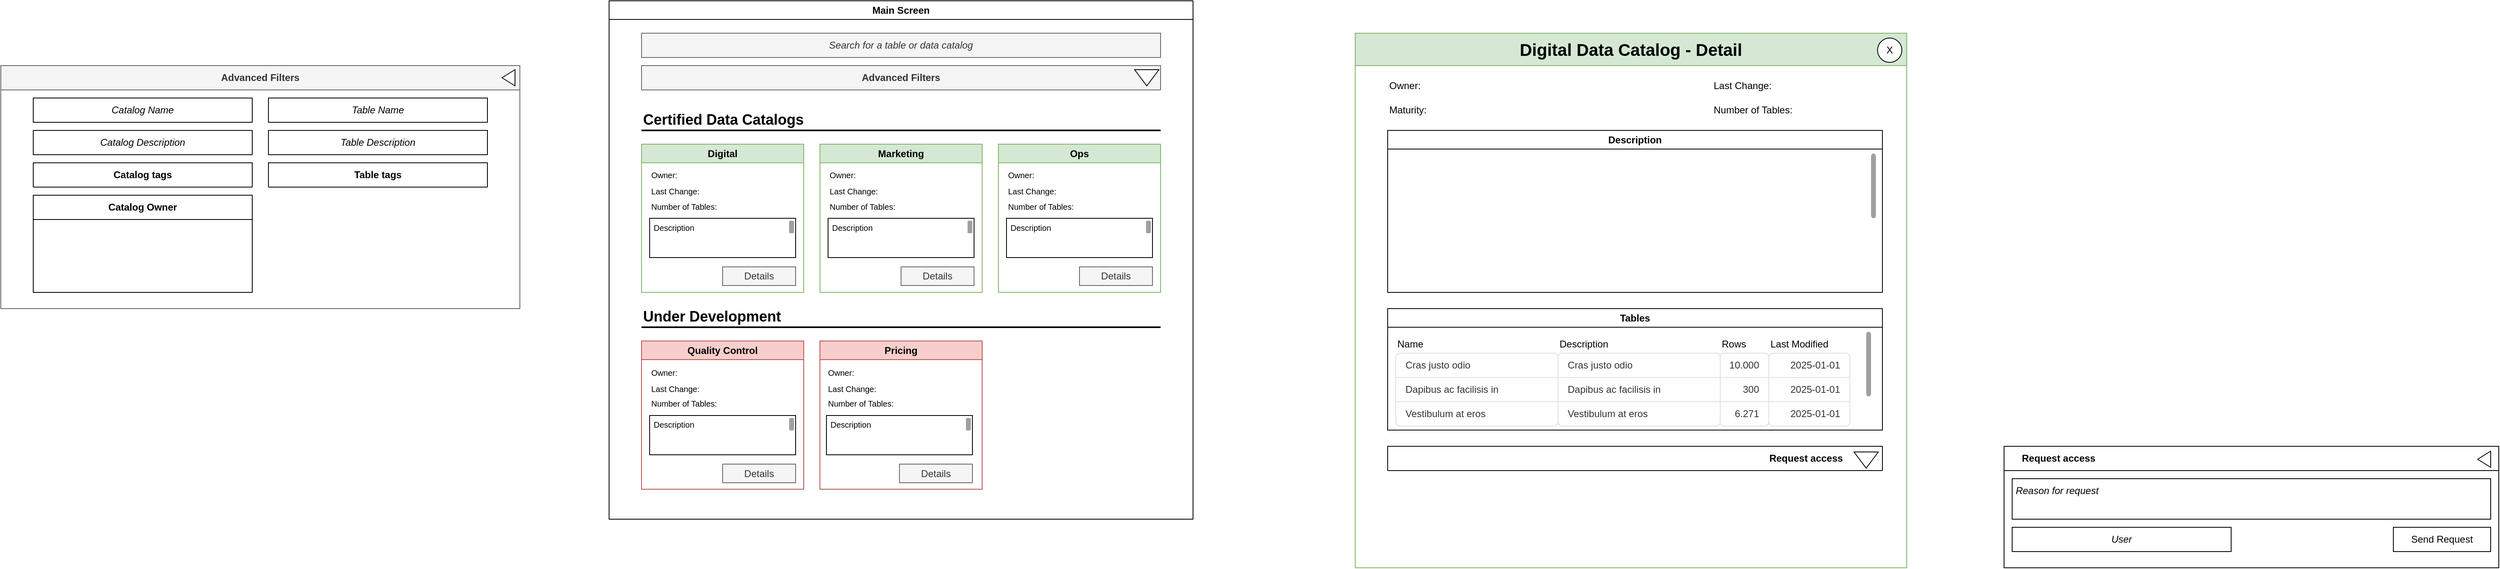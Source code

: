 <mxfile version="27.2.0">
  <diagram name="Page-1" id="v9B5prFpcnAmfBxIz_qa">
    <mxGraphModel grid="1" page="1" gridSize="10" guides="1" tooltips="1" connect="1" arrows="1" fold="1" pageScale="1" pageWidth="850" pageHeight="1100" math="0" shadow="0">
      <root>
        <mxCell id="0" />
        <mxCell id="1" parent="0" />
        <mxCell id="PXGm19Z-OeBb5GkZ7l5b-1" value="Main Screen" style="swimlane;whiteSpace=wrap;html=1;" vertex="1" parent="1">
          <mxGeometry x="80" y="120" width="720" height="640" as="geometry" />
        </mxCell>
        <mxCell id="PXGm19Z-OeBb5GkZ7l5b-2" value="&lt;i&gt;Search for a table or data catalog&lt;/i&gt;" style="rounded=0;whiteSpace=wrap;html=1;fillColor=#f5f5f5;fontColor=#333333;strokeColor=#666666;" vertex="1" parent="PXGm19Z-OeBb5GkZ7l5b-1">
          <mxGeometry x="40" y="40" width="640" height="30" as="geometry" />
        </mxCell>
        <mxCell id="PXGm19Z-OeBb5GkZ7l5b-6" value="Advanced Filters" style="swimlane;whiteSpace=wrap;html=1;startSize=30;fillColor=#f5f5f5;fontColor=#333333;strokeColor=#666666;" collapsed="1" vertex="1" parent="PXGm19Z-OeBb5GkZ7l5b-1">
          <mxGeometry x="40" y="80" width="640" height="30" as="geometry">
            <mxRectangle x="40" y="80" width="640" height="300" as="alternateBounds" />
          </mxGeometry>
        </mxCell>
        <mxCell id="PXGm19Z-OeBb5GkZ7l5b-7" value="Catalog Name" style="rounded=0;whiteSpace=wrap;html=1;fontStyle=2" vertex="1" parent="PXGm19Z-OeBb5GkZ7l5b-6">
          <mxGeometry x="40" y="40" width="270" height="30" as="geometry" />
        </mxCell>
        <mxCell id="PXGm19Z-OeBb5GkZ7l5b-8" value="Table Name" style="rounded=0;whiteSpace=wrap;html=1;fontStyle=2" vertex="1" parent="PXGm19Z-OeBb5GkZ7l5b-6">
          <mxGeometry x="330" y="40" width="270" height="30" as="geometry" />
        </mxCell>
        <mxCell id="PXGm19Z-OeBb5GkZ7l5b-9" value="Catalog Description" style="rounded=0;whiteSpace=wrap;html=1;fontStyle=2" vertex="1" parent="PXGm19Z-OeBb5GkZ7l5b-6">
          <mxGeometry x="40" y="80" width="270" height="30" as="geometry" />
        </mxCell>
        <mxCell id="PXGm19Z-OeBb5GkZ7l5b-10" value="Table Description" style="rounded=0;whiteSpace=wrap;html=1;fontStyle=2" vertex="1" parent="PXGm19Z-OeBb5GkZ7l5b-6">
          <mxGeometry x="330" y="80" width="270" height="30" as="geometry" />
        </mxCell>
        <mxCell id="PXGm19Z-OeBb5GkZ7l5b-15" value="Table tags" style="swimlane;whiteSpace=wrap;html=1;startSize=30;" collapsed="1" vertex="1" parent="PXGm19Z-OeBb5GkZ7l5b-6">
          <mxGeometry x="330" y="120" width="270" height="30" as="geometry">
            <mxRectangle x="330" y="120" width="270" height="120" as="alternateBounds" />
          </mxGeometry>
        </mxCell>
        <mxCell id="PXGm19Z-OeBb5GkZ7l5b-16" value="Catalog Owner" style="swimlane;whiteSpace=wrap;html=1;startSize=30;" vertex="1" parent="PXGm19Z-OeBb5GkZ7l5b-6">
          <mxGeometry x="40" y="160" width="270" height="120" as="geometry">
            <mxRectangle x="40" y="160" width="270" height="30" as="alternateBounds" />
          </mxGeometry>
        </mxCell>
        <mxCell id="PXGm19Z-OeBb5GkZ7l5b-14" value="Catalog tags" style="swimlane;whiteSpace=wrap;html=1;startSize=30;" collapsed="1" vertex="1" parent="PXGm19Z-OeBb5GkZ7l5b-6">
          <mxGeometry x="40" y="120" width="270" height="30" as="geometry">
            <mxRectangle x="40" y="120" width="270" height="120" as="alternateBounds" />
          </mxGeometry>
        </mxCell>
        <mxCell id="PXGm19Z-OeBb5GkZ7l5b-21" value="" style="triangle;whiteSpace=wrap;html=1;rotation=-180;" vertex="1" parent="PXGm19Z-OeBb5GkZ7l5b-6">
          <mxGeometry x="618" y="5" width="16" height="20" as="geometry" />
        </mxCell>
        <mxCell id="PXGm19Z-OeBb5GkZ7l5b-17" value="&lt;h2&gt;Certified Data Catalogs&lt;/h2&gt;" style="text;html=1;align=left;verticalAlign=middle;resizable=0;points=[];autosize=1;strokeColor=none;fillColor=none;" vertex="1" parent="PXGm19Z-OeBb5GkZ7l5b-1">
          <mxGeometry x="40" y="117" width="220" height="60" as="geometry" />
        </mxCell>
        <mxCell id="PXGm19Z-OeBb5GkZ7l5b-18" value="" style="endArrow=none;html=1;rounded=0;strokeWidth=2;" edge="1" parent="PXGm19Z-OeBb5GkZ7l5b-1">
          <mxGeometry width="50" height="50" relative="1" as="geometry">
            <mxPoint x="40" y="160" as="sourcePoint" />
            <mxPoint x="680" y="160" as="targetPoint" />
          </mxGeometry>
        </mxCell>
        <mxCell id="PXGm19Z-OeBb5GkZ7l5b-19" value="&lt;h2&gt;Under Development&lt;/h2&gt;" style="text;html=1;align=left;verticalAlign=middle;resizable=0;points=[];autosize=1;strokeColor=none;fillColor=none;" vertex="1" parent="PXGm19Z-OeBb5GkZ7l5b-1">
          <mxGeometry x="40" y="360" width="190" height="60" as="geometry" />
        </mxCell>
        <mxCell id="PXGm19Z-OeBb5GkZ7l5b-20" value="" style="endArrow=none;html=1;rounded=0;strokeWidth=2;" edge="1" parent="PXGm19Z-OeBb5GkZ7l5b-1">
          <mxGeometry width="50" height="50" relative="1" as="geometry">
            <mxPoint x="40" y="403" as="sourcePoint" />
            <mxPoint x="680" y="403" as="targetPoint" />
          </mxGeometry>
        </mxCell>
        <mxCell id="PXGm19Z-OeBb5GkZ7l5b-22" value="" style="triangle;whiteSpace=wrap;html=1;rotation=90;" vertex="1" parent="PXGm19Z-OeBb5GkZ7l5b-1">
          <mxGeometry x="653" y="80" width="20" height="30" as="geometry" />
        </mxCell>
        <mxCell id="PXGm19Z-OeBb5GkZ7l5b-23" value="Digital" style="swimlane;whiteSpace=wrap;html=1;fillColor=#d5e8d4;strokeColor=#82b366;" vertex="1" parent="PXGm19Z-OeBb5GkZ7l5b-1">
          <mxGeometry x="40" y="177" width="200" height="183" as="geometry" />
        </mxCell>
        <mxCell id="PXGm19Z-OeBb5GkZ7l5b-92" value="" style="rounded=0;whiteSpace=wrap;html=1;" vertex="1" parent="PXGm19Z-OeBb5GkZ7l5b-23">
          <mxGeometry x="10" y="91.5" width="180" height="48.5" as="geometry" />
        </mxCell>
        <mxCell id="PXGm19Z-OeBb5GkZ7l5b-87" value="Owner:" style="text;html=1;align=left;verticalAlign=middle;resizable=0;points=[];autosize=1;strokeColor=none;fillColor=none;fontSize=10;" vertex="1" parent="PXGm19Z-OeBb5GkZ7l5b-23">
          <mxGeometry x="10" y="23" width="60" height="30" as="geometry" />
        </mxCell>
        <mxCell id="PXGm19Z-OeBb5GkZ7l5b-89" value="Last Change:" style="text;html=1;align=left;verticalAlign=middle;resizable=0;points=[];autosize=1;strokeColor=none;fillColor=none;fontSize=10;" vertex="1" parent="PXGm19Z-OeBb5GkZ7l5b-23">
          <mxGeometry x="10" y="43" width="80" height="30" as="geometry" />
        </mxCell>
        <mxCell id="PXGm19Z-OeBb5GkZ7l5b-90" value="Number of Tables:" style="text;html=1;align=left;verticalAlign=middle;resizable=0;points=[];autosize=1;strokeColor=none;fillColor=none;fontSize=10;" vertex="1" parent="PXGm19Z-OeBb5GkZ7l5b-23">
          <mxGeometry x="10" y="61.5" width="100" height="30" as="geometry" />
        </mxCell>
        <mxCell id="PXGm19Z-OeBb5GkZ7l5b-91" value="Description" style="text;html=1;align=left;verticalAlign=middle;resizable=0;points=[];autosize=1;strokeColor=none;fillColor=none;fontSize=10;" vertex="1" parent="PXGm19Z-OeBb5GkZ7l5b-23">
          <mxGeometry x="13" y="87.5" width="70" height="30" as="geometry" />
        </mxCell>
        <mxCell id="PXGm19Z-OeBb5GkZ7l5b-93" value="Details" style="rounded=0;whiteSpace=wrap;html=1;fillColor=#f5f5f5;fontColor=#333333;strokeColor=#666666;" vertex="1" parent="PXGm19Z-OeBb5GkZ7l5b-23">
          <mxGeometry x="100" y="151.5" width="90" height="23" as="geometry" />
        </mxCell>
        <mxCell id="PXGm19Z-OeBb5GkZ7l5b-94" value="" style="html=1;verticalLabelPosition=bottom;labelBackgroundColor=#ffffff;verticalAlign=top;shadow=0;dashed=0;strokeWidth=2;shape=mxgraph.ios7.misc.scroll_(vertical);fillColor=#a0a0a0;" vertex="1" parent="PXGm19Z-OeBb5GkZ7l5b-23">
          <mxGeometry x="182" y="94.5" width="6" height="15.5" as="geometry" />
        </mxCell>
        <mxCell id="PXGm19Z-OeBb5GkZ7l5b-24" value="Marketing" style="swimlane;whiteSpace=wrap;html=1;fillColor=#d5e8d4;strokeColor=#82b366;" vertex="1" parent="PXGm19Z-OeBb5GkZ7l5b-1">
          <mxGeometry x="260" y="177" width="200" height="183" as="geometry" />
        </mxCell>
        <mxCell id="PXGm19Z-OeBb5GkZ7l5b-95" value="" style="rounded=0;whiteSpace=wrap;html=1;" vertex="1" parent="PXGm19Z-OeBb5GkZ7l5b-24">
          <mxGeometry x="10" y="91.5" width="180" height="48.5" as="geometry" />
        </mxCell>
        <mxCell id="PXGm19Z-OeBb5GkZ7l5b-96" value="Owner:" style="text;html=1;align=left;verticalAlign=middle;resizable=0;points=[];autosize=1;strokeColor=none;fillColor=none;fontSize=10;" vertex="1" parent="PXGm19Z-OeBb5GkZ7l5b-24">
          <mxGeometry x="10" y="23" width="60" height="30" as="geometry" />
        </mxCell>
        <mxCell id="PXGm19Z-OeBb5GkZ7l5b-97" value="Last Change:" style="text;html=1;align=left;verticalAlign=middle;resizable=0;points=[];autosize=1;strokeColor=none;fillColor=none;fontSize=10;" vertex="1" parent="PXGm19Z-OeBb5GkZ7l5b-24">
          <mxGeometry x="10" y="43" width="80" height="30" as="geometry" />
        </mxCell>
        <mxCell id="PXGm19Z-OeBb5GkZ7l5b-98" value="Number of Tables:" style="text;html=1;align=left;verticalAlign=middle;resizable=0;points=[];autosize=1;strokeColor=none;fillColor=none;fontSize=10;" vertex="1" parent="PXGm19Z-OeBb5GkZ7l5b-24">
          <mxGeometry x="10" y="61.5" width="100" height="30" as="geometry" />
        </mxCell>
        <mxCell id="PXGm19Z-OeBb5GkZ7l5b-99" value="Description" style="text;html=1;align=left;verticalAlign=middle;resizable=0;points=[];autosize=1;strokeColor=none;fillColor=none;fontSize=10;" vertex="1" parent="PXGm19Z-OeBb5GkZ7l5b-24">
          <mxGeometry x="13" y="87.5" width="70" height="30" as="geometry" />
        </mxCell>
        <mxCell id="PXGm19Z-OeBb5GkZ7l5b-100" value="Details" style="rounded=0;whiteSpace=wrap;html=1;fillColor=#f5f5f5;fontColor=#333333;strokeColor=#666666;" vertex="1" parent="PXGm19Z-OeBb5GkZ7l5b-24">
          <mxGeometry x="100" y="151.5" width="90" height="23" as="geometry" />
        </mxCell>
        <mxCell id="PXGm19Z-OeBb5GkZ7l5b-101" value="" style="html=1;verticalLabelPosition=bottom;labelBackgroundColor=#ffffff;verticalAlign=top;shadow=0;dashed=0;strokeWidth=2;shape=mxgraph.ios7.misc.scroll_(vertical);fillColor=#a0a0a0;" vertex="1" parent="PXGm19Z-OeBb5GkZ7l5b-24">
          <mxGeometry x="182" y="94.5" width="6" height="15.5" as="geometry" />
        </mxCell>
        <mxCell id="PXGm19Z-OeBb5GkZ7l5b-25" value="Ops" style="swimlane;whiteSpace=wrap;html=1;fillColor=#d5e8d4;strokeColor=#82b366;" vertex="1" parent="PXGm19Z-OeBb5GkZ7l5b-1">
          <mxGeometry x="480" y="177" width="200" height="183" as="geometry" />
        </mxCell>
        <mxCell id="PXGm19Z-OeBb5GkZ7l5b-102" value="" style="rounded=0;whiteSpace=wrap;html=1;" vertex="1" parent="PXGm19Z-OeBb5GkZ7l5b-25">
          <mxGeometry x="10" y="91.5" width="180" height="48.5" as="geometry" />
        </mxCell>
        <mxCell id="PXGm19Z-OeBb5GkZ7l5b-103" value="Owner:" style="text;html=1;align=left;verticalAlign=middle;resizable=0;points=[];autosize=1;strokeColor=none;fillColor=none;fontSize=10;" vertex="1" parent="PXGm19Z-OeBb5GkZ7l5b-25">
          <mxGeometry x="10" y="23" width="60" height="30" as="geometry" />
        </mxCell>
        <mxCell id="PXGm19Z-OeBb5GkZ7l5b-104" value="Last Change:" style="text;html=1;align=left;verticalAlign=middle;resizable=0;points=[];autosize=1;strokeColor=none;fillColor=none;fontSize=10;" vertex="1" parent="PXGm19Z-OeBb5GkZ7l5b-25">
          <mxGeometry x="10" y="43" width="80" height="30" as="geometry" />
        </mxCell>
        <mxCell id="PXGm19Z-OeBb5GkZ7l5b-105" value="Number of Tables:" style="text;html=1;align=left;verticalAlign=middle;resizable=0;points=[];autosize=1;strokeColor=none;fillColor=none;fontSize=10;" vertex="1" parent="PXGm19Z-OeBb5GkZ7l5b-25">
          <mxGeometry x="10" y="61.5" width="100" height="30" as="geometry" />
        </mxCell>
        <mxCell id="PXGm19Z-OeBb5GkZ7l5b-106" value="Description" style="text;html=1;align=left;verticalAlign=middle;resizable=0;points=[];autosize=1;strokeColor=none;fillColor=none;fontSize=10;" vertex="1" parent="PXGm19Z-OeBb5GkZ7l5b-25">
          <mxGeometry x="13" y="87.5" width="70" height="30" as="geometry" />
        </mxCell>
        <mxCell id="PXGm19Z-OeBb5GkZ7l5b-107" value="Details" style="rounded=0;whiteSpace=wrap;html=1;fillColor=#f5f5f5;fontColor=#333333;strokeColor=#666666;" vertex="1" parent="PXGm19Z-OeBb5GkZ7l5b-25">
          <mxGeometry x="100" y="151.5" width="90" height="23" as="geometry" />
        </mxCell>
        <mxCell id="PXGm19Z-OeBb5GkZ7l5b-108" value="" style="html=1;verticalLabelPosition=bottom;labelBackgroundColor=#ffffff;verticalAlign=top;shadow=0;dashed=0;strokeWidth=2;shape=mxgraph.ios7.misc.scroll_(vertical);fillColor=#a0a0a0;" vertex="1" parent="PXGm19Z-OeBb5GkZ7l5b-25">
          <mxGeometry x="182" y="94.5" width="6" height="15.5" as="geometry" />
        </mxCell>
        <mxCell id="PXGm19Z-OeBb5GkZ7l5b-26" value="Quality Control" style="swimlane;whiteSpace=wrap;html=1;fillColor=#f8cecc;strokeColor=#b85450;" vertex="1" parent="PXGm19Z-OeBb5GkZ7l5b-1">
          <mxGeometry x="40" y="420" width="200" height="183" as="geometry" />
        </mxCell>
        <mxCell id="PXGm19Z-OeBb5GkZ7l5b-116" value="" style="rounded=0;whiteSpace=wrap;html=1;" vertex="1" parent="PXGm19Z-OeBb5GkZ7l5b-26">
          <mxGeometry x="10" y="92" width="180" height="48.5" as="geometry" />
        </mxCell>
        <mxCell id="PXGm19Z-OeBb5GkZ7l5b-117" value="Owner:" style="text;html=1;align=left;verticalAlign=middle;resizable=0;points=[];autosize=1;strokeColor=none;fillColor=none;fontSize=10;" vertex="1" parent="PXGm19Z-OeBb5GkZ7l5b-26">
          <mxGeometry x="10" y="23.5" width="60" height="30" as="geometry" />
        </mxCell>
        <mxCell id="PXGm19Z-OeBb5GkZ7l5b-118" value="Last Change:" style="text;html=1;align=left;verticalAlign=middle;resizable=0;points=[];autosize=1;strokeColor=none;fillColor=none;fontSize=10;" vertex="1" parent="PXGm19Z-OeBb5GkZ7l5b-26">
          <mxGeometry x="10" y="43.5" width="80" height="30" as="geometry" />
        </mxCell>
        <mxCell id="PXGm19Z-OeBb5GkZ7l5b-119" value="Number of Tables:" style="text;html=1;align=left;verticalAlign=middle;resizable=0;points=[];autosize=1;strokeColor=none;fillColor=none;fontSize=10;" vertex="1" parent="PXGm19Z-OeBb5GkZ7l5b-26">
          <mxGeometry x="10" y="62" width="100" height="30" as="geometry" />
        </mxCell>
        <mxCell id="PXGm19Z-OeBb5GkZ7l5b-120" value="Description" style="text;html=1;align=left;verticalAlign=middle;resizable=0;points=[];autosize=1;strokeColor=none;fillColor=none;fontSize=10;" vertex="1" parent="PXGm19Z-OeBb5GkZ7l5b-26">
          <mxGeometry x="13" y="88" width="70" height="30" as="geometry" />
        </mxCell>
        <mxCell id="PXGm19Z-OeBb5GkZ7l5b-121" value="Details" style="rounded=0;whiteSpace=wrap;html=1;fillColor=#f5f5f5;fontColor=#333333;strokeColor=#666666;" vertex="1" parent="PXGm19Z-OeBb5GkZ7l5b-26">
          <mxGeometry x="100" y="152" width="90" height="23" as="geometry" />
        </mxCell>
        <mxCell id="PXGm19Z-OeBb5GkZ7l5b-122" value="" style="html=1;verticalLabelPosition=bottom;labelBackgroundColor=#ffffff;verticalAlign=top;shadow=0;dashed=0;strokeWidth=2;shape=mxgraph.ios7.misc.scroll_(vertical);fillColor=#a0a0a0;" vertex="1" parent="PXGm19Z-OeBb5GkZ7l5b-26">
          <mxGeometry x="182" y="95" width="6" height="15.5" as="geometry" />
        </mxCell>
        <mxCell id="PXGm19Z-OeBb5GkZ7l5b-27" value="Pricing" style="swimlane;whiteSpace=wrap;html=1;fillColor=#f8cecc;strokeColor=#b85450;" vertex="1" parent="PXGm19Z-OeBb5GkZ7l5b-1">
          <mxGeometry x="260" y="420" width="200" height="183" as="geometry" />
        </mxCell>
        <mxCell id="PXGm19Z-OeBb5GkZ7l5b-109" value="" style="rounded=0;whiteSpace=wrap;html=1;" vertex="1" parent="PXGm19Z-OeBb5GkZ7l5b-27">
          <mxGeometry x="8" y="92" width="180" height="48.5" as="geometry" />
        </mxCell>
        <mxCell id="PXGm19Z-OeBb5GkZ7l5b-110" value="Owner:" style="text;html=1;align=left;verticalAlign=middle;resizable=0;points=[];autosize=1;strokeColor=none;fillColor=none;fontSize=10;" vertex="1" parent="PXGm19Z-OeBb5GkZ7l5b-27">
          <mxGeometry x="8" y="23.5" width="60" height="30" as="geometry" />
        </mxCell>
        <mxCell id="PXGm19Z-OeBb5GkZ7l5b-111" value="Last Change:" style="text;html=1;align=left;verticalAlign=middle;resizable=0;points=[];autosize=1;strokeColor=none;fillColor=none;fontSize=10;" vertex="1" parent="PXGm19Z-OeBb5GkZ7l5b-27">
          <mxGeometry x="8" y="43.5" width="80" height="30" as="geometry" />
        </mxCell>
        <mxCell id="PXGm19Z-OeBb5GkZ7l5b-112" value="Number of Tables:" style="text;html=1;align=left;verticalAlign=middle;resizable=0;points=[];autosize=1;strokeColor=none;fillColor=none;fontSize=10;" vertex="1" parent="PXGm19Z-OeBb5GkZ7l5b-27">
          <mxGeometry x="8" y="62" width="100" height="30" as="geometry" />
        </mxCell>
        <mxCell id="PXGm19Z-OeBb5GkZ7l5b-113" value="Description" style="text;html=1;align=left;verticalAlign=middle;resizable=0;points=[];autosize=1;strokeColor=none;fillColor=none;fontSize=10;" vertex="1" parent="PXGm19Z-OeBb5GkZ7l5b-27">
          <mxGeometry x="11" y="88" width="70" height="30" as="geometry" />
        </mxCell>
        <mxCell id="PXGm19Z-OeBb5GkZ7l5b-114" value="Details" style="rounded=0;whiteSpace=wrap;html=1;fillColor=#f5f5f5;fontColor=#333333;strokeColor=#666666;" vertex="1" parent="PXGm19Z-OeBb5GkZ7l5b-27">
          <mxGeometry x="98" y="152" width="90" height="23" as="geometry" />
        </mxCell>
        <mxCell id="PXGm19Z-OeBb5GkZ7l5b-115" value="" style="html=1;verticalLabelPosition=bottom;labelBackgroundColor=#ffffff;verticalAlign=top;shadow=0;dashed=0;strokeWidth=2;shape=mxgraph.ios7.misc.scroll_(vertical);fillColor=#a0a0a0;" vertex="1" parent="PXGm19Z-OeBb5GkZ7l5b-27">
          <mxGeometry x="180" y="95" width="6" height="15.5" as="geometry" />
        </mxCell>
        <mxCell id="PXGm19Z-OeBb5GkZ7l5b-28" value="Digital Data Catalog - Detail" style="swimlane;whiteSpace=wrap;html=1;fillColor=#d5e8d4;strokeColor=#82b366;startSize=40;fontSize=21;" vertex="1" parent="1">
          <mxGeometry x="1000" y="160" width="680" height="660" as="geometry" />
        </mxCell>
        <mxCell id="PXGm19Z-OeBb5GkZ7l5b-29" value="X" style="ellipse;whiteSpace=wrap;html=1;aspect=fixed;" vertex="1" parent="PXGm19Z-OeBb5GkZ7l5b-28">
          <mxGeometry x="644" y="6" width="30" height="30" as="geometry" />
        </mxCell>
        <mxCell id="PXGm19Z-OeBb5GkZ7l5b-30" value="Description" style="swimlane;whiteSpace=wrap;html=1;" vertex="1" parent="PXGm19Z-OeBb5GkZ7l5b-28">
          <mxGeometry x="40" y="120" width="610" height="200" as="geometry" />
        </mxCell>
        <mxCell id="PXGm19Z-OeBb5GkZ7l5b-31" value="" style="html=1;verticalLabelPosition=bottom;labelBackgroundColor=#ffffff;verticalAlign=top;shadow=0;dashed=0;strokeWidth=2;shape=mxgraph.ios7.misc.scroll_(vertical);fillColor=#a0a0a0;" vertex="1" parent="PXGm19Z-OeBb5GkZ7l5b-30">
          <mxGeometry x="596" y="28.5" width="6" height="80" as="geometry" />
        </mxCell>
        <mxCell id="PXGm19Z-OeBb5GkZ7l5b-32" value="Tables" style="swimlane;whiteSpace=wrap;html=1;" vertex="1" parent="PXGm19Z-OeBb5GkZ7l5b-28">
          <mxGeometry x="40" y="340" width="610" height="150" as="geometry" />
        </mxCell>
        <mxCell id="PXGm19Z-OeBb5GkZ7l5b-33" value="" style="html=1;verticalLabelPosition=bottom;labelBackgroundColor=#ffffff;verticalAlign=top;shadow=0;dashed=0;strokeWidth=2;shape=mxgraph.ios7.misc.scroll_(vertical);fillColor=#a0a0a0;" vertex="1" parent="PXGm19Z-OeBb5GkZ7l5b-32">
          <mxGeometry x="590" y="28.5" width="6" height="80" as="geometry" />
        </mxCell>
        <mxCell id="PXGm19Z-OeBb5GkZ7l5b-34" value="" style="swimlane;fontStyle=0;childLayout=stackLayout;horizontal=1;startSize=0;horizontalStack=0;resizeParent=1;resizeParentMax=0;resizeLast=0;collapsible=0;marginBottom=0;whiteSpace=wrap;html=1;strokeColor=none;fillColor=none;" vertex="1" parent="PXGm19Z-OeBb5GkZ7l5b-32">
          <mxGeometry x="10" y="55" width="200" height="90" as="geometry" />
        </mxCell>
        <mxCell id="PXGm19Z-OeBb5GkZ7l5b-35" value="Cras justo odio" style="text;strokeColor=#DFDFDF;fillColor=#FFFFFF;align=left;verticalAlign=middle;spacingLeft=10;spacingRight=10;overflow=hidden;points=[[0,0.5],[1,0.5]];portConstraint=eastwest;rotatable=0;whiteSpace=wrap;html=1;shape=mxgraph.bootstrap.topButton;rSize=5;fontColor=#333333;" vertex="1" parent="PXGm19Z-OeBb5GkZ7l5b-34">
          <mxGeometry width="200" height="30" as="geometry" />
        </mxCell>
        <mxCell id="PXGm19Z-OeBb5GkZ7l5b-36" value="Dapibus ac facilisis in" style="text;strokeColor=#DFDFDF;fillColor=#FFFFFF;align=left;verticalAlign=middle;spacingLeft=10;spacingRight=10;overflow=hidden;points=[[0,0.5],[1,0.5]];portConstraint=eastwest;rotatable=0;whiteSpace=wrap;html=1;rSize=5;fontColor=#333333;" vertex="1" parent="PXGm19Z-OeBb5GkZ7l5b-34">
          <mxGeometry y="30" width="200" height="30" as="geometry" />
        </mxCell>
        <mxCell id="PXGm19Z-OeBb5GkZ7l5b-37" value="Vestibulum at eros" style="text;strokeColor=#DFDFDF;fillColor=#FFFFFF;align=left;verticalAlign=middle;spacingLeft=10;spacingRight=10;overflow=hidden;points=[[0,0.5],[1,0.5]];portConstraint=eastwest;rotatable=0;whiteSpace=wrap;html=1;shape=mxgraph.bootstrap.bottomButton;rSize=5;fontColor=#333333;" vertex="1" parent="PXGm19Z-OeBb5GkZ7l5b-34">
          <mxGeometry y="60" width="200" height="30" as="geometry" />
        </mxCell>
        <mxCell id="PXGm19Z-OeBb5GkZ7l5b-38" value="" style="swimlane;fontStyle=0;childLayout=stackLayout;horizontal=1;startSize=0;horizontalStack=0;resizeParent=1;resizeParentMax=0;resizeLast=0;collapsible=0;marginBottom=0;whiteSpace=wrap;html=1;strokeColor=none;fillColor=none;" vertex="1" parent="PXGm19Z-OeBb5GkZ7l5b-32">
          <mxGeometry x="210" y="55" width="200" height="90" as="geometry" />
        </mxCell>
        <mxCell id="PXGm19Z-OeBb5GkZ7l5b-39" value="Cras justo odio" style="text;strokeColor=#DFDFDF;fillColor=#FFFFFF;align=left;verticalAlign=middle;spacingLeft=10;spacingRight=10;overflow=hidden;points=[[0,0.5],[1,0.5]];portConstraint=eastwest;rotatable=0;whiteSpace=wrap;html=1;shape=mxgraph.bootstrap.topButton;rSize=5;fontColor=#333333;" vertex="1" parent="PXGm19Z-OeBb5GkZ7l5b-38">
          <mxGeometry width="200" height="30" as="geometry" />
        </mxCell>
        <mxCell id="PXGm19Z-OeBb5GkZ7l5b-40" value="Dapibus ac facilisis in" style="text;strokeColor=#DFDFDF;fillColor=#FFFFFF;align=left;verticalAlign=middle;spacingLeft=10;spacingRight=10;overflow=hidden;points=[[0,0.5],[1,0.5]];portConstraint=eastwest;rotatable=0;whiteSpace=wrap;html=1;rSize=5;fontColor=#333333;" vertex="1" parent="PXGm19Z-OeBb5GkZ7l5b-38">
          <mxGeometry y="30" width="200" height="30" as="geometry" />
        </mxCell>
        <mxCell id="PXGm19Z-OeBb5GkZ7l5b-41" value="Vestibulum at eros" style="text;strokeColor=#DFDFDF;fillColor=#FFFFFF;align=left;verticalAlign=middle;spacingLeft=10;spacingRight=10;overflow=hidden;points=[[0,0.5],[1,0.5]];portConstraint=eastwest;rotatable=0;whiteSpace=wrap;html=1;shape=mxgraph.bootstrap.bottomButton;rSize=5;fontColor=#333333;" vertex="1" parent="PXGm19Z-OeBb5GkZ7l5b-38">
          <mxGeometry y="60" width="200" height="30" as="geometry" />
        </mxCell>
        <mxCell id="PXGm19Z-OeBb5GkZ7l5b-42" value="" style="swimlane;fontStyle=0;childLayout=stackLayout;horizontal=1;startSize=0;horizontalStack=0;resizeParent=1;resizeParentMax=0;resizeLast=0;collapsible=0;marginBottom=0;whiteSpace=wrap;html=1;strokeColor=none;fillColor=none;" vertex="1" parent="PXGm19Z-OeBb5GkZ7l5b-32">
          <mxGeometry x="410" y="55" width="60" height="90" as="geometry" />
        </mxCell>
        <mxCell id="PXGm19Z-OeBb5GkZ7l5b-43" value="10.000" style="text;strokeColor=#DFDFDF;fillColor=#FFFFFF;align=right;verticalAlign=middle;spacingLeft=10;spacingRight=10;overflow=hidden;points=[[0,0.5],[1,0.5]];portConstraint=eastwest;rotatable=0;whiteSpace=wrap;html=1;shape=mxgraph.bootstrap.topButton;rSize=5;fontColor=#333333;" vertex="1" parent="PXGm19Z-OeBb5GkZ7l5b-42">
          <mxGeometry width="60" height="30" as="geometry" />
        </mxCell>
        <mxCell id="PXGm19Z-OeBb5GkZ7l5b-44" value="300" style="text;strokeColor=#DFDFDF;fillColor=#FFFFFF;align=right;verticalAlign=middle;spacingLeft=10;spacingRight=10;overflow=hidden;points=[[0,0.5],[1,0.5]];portConstraint=eastwest;rotatable=0;whiteSpace=wrap;html=1;rSize=5;fontColor=#333333;" vertex="1" parent="PXGm19Z-OeBb5GkZ7l5b-42">
          <mxGeometry y="30" width="60" height="30" as="geometry" />
        </mxCell>
        <mxCell id="PXGm19Z-OeBb5GkZ7l5b-45" value="6.271" style="text;strokeColor=#DFDFDF;fillColor=#FFFFFF;align=right;verticalAlign=middle;spacingLeft=10;spacingRight=10;overflow=hidden;points=[[0,0.5],[1,0.5]];portConstraint=eastwest;rotatable=0;whiteSpace=wrap;html=1;shape=mxgraph.bootstrap.bottomButton;rSize=5;fontColor=#333333;" vertex="1" parent="PXGm19Z-OeBb5GkZ7l5b-42">
          <mxGeometry y="60" width="60" height="30" as="geometry" />
        </mxCell>
        <mxCell id="PXGm19Z-OeBb5GkZ7l5b-46" value="" style="swimlane;fontStyle=0;childLayout=stackLayout;horizontal=1;startSize=0;horizontalStack=0;resizeParent=1;resizeParentMax=0;resizeLast=0;collapsible=0;marginBottom=0;whiteSpace=wrap;html=1;strokeColor=none;fillColor=none;" vertex="1" parent="PXGm19Z-OeBb5GkZ7l5b-32">
          <mxGeometry x="470" y="55" width="100" height="90" as="geometry" />
        </mxCell>
        <mxCell id="PXGm19Z-OeBb5GkZ7l5b-47" value="2025-01-01" style="text;strokeColor=#DFDFDF;fillColor=#FFFFFF;align=right;verticalAlign=middle;spacingLeft=10;spacingRight=10;overflow=hidden;points=[[0,0.5],[1,0.5]];portConstraint=eastwest;rotatable=0;whiteSpace=wrap;html=1;shape=mxgraph.bootstrap.topButton;rSize=5;fontColor=#333333;" vertex="1" parent="PXGm19Z-OeBb5GkZ7l5b-46">
          <mxGeometry width="100" height="30" as="geometry" />
        </mxCell>
        <mxCell id="PXGm19Z-OeBb5GkZ7l5b-48" value="2025-01-01" style="text;strokeColor=#DFDFDF;fillColor=#FFFFFF;align=right;verticalAlign=middle;spacingLeft=10;spacingRight=10;overflow=hidden;points=[[0,0.5],[1,0.5]];portConstraint=eastwest;rotatable=0;whiteSpace=wrap;html=1;rSize=5;fontColor=#333333;" vertex="1" parent="PXGm19Z-OeBb5GkZ7l5b-46">
          <mxGeometry y="30" width="100" height="30" as="geometry" />
        </mxCell>
        <mxCell id="PXGm19Z-OeBb5GkZ7l5b-49" value="2025-01-01" style="text;strokeColor=#DFDFDF;fillColor=#FFFFFF;align=right;verticalAlign=middle;spacingLeft=10;spacingRight=10;overflow=hidden;points=[[0,0.5],[1,0.5]];portConstraint=eastwest;rotatable=0;whiteSpace=wrap;html=1;shape=mxgraph.bootstrap.bottomButton;rSize=5;fontColor=#333333;" vertex="1" parent="PXGm19Z-OeBb5GkZ7l5b-46">
          <mxGeometry y="60" width="100" height="30" as="geometry" />
        </mxCell>
        <mxCell id="PXGm19Z-OeBb5GkZ7l5b-51" value="Name" style="text;html=1;align=left;verticalAlign=middle;resizable=0;points=[];autosize=1;strokeColor=none;fillColor=none;" vertex="1" parent="PXGm19Z-OeBb5GkZ7l5b-32">
          <mxGeometry x="10" y="28.5" width="60" height="30" as="geometry" />
        </mxCell>
        <mxCell id="PXGm19Z-OeBb5GkZ7l5b-52" value="Description" style="text;html=1;align=left;verticalAlign=middle;resizable=0;points=[];autosize=1;strokeColor=none;fillColor=none;" vertex="1" parent="PXGm19Z-OeBb5GkZ7l5b-32">
          <mxGeometry x="210" y="28.5" width="80" height="30" as="geometry" />
        </mxCell>
        <mxCell id="PXGm19Z-OeBb5GkZ7l5b-53" value="Rows" style="text;html=1;align=left;verticalAlign=middle;resizable=0;points=[];autosize=1;strokeColor=none;fillColor=none;" vertex="1" parent="PXGm19Z-OeBb5GkZ7l5b-32">
          <mxGeometry x="410" y="28.5" width="50" height="30" as="geometry" />
        </mxCell>
        <mxCell id="PXGm19Z-OeBb5GkZ7l5b-54" value="Last Modified" style="text;html=1;align=left;verticalAlign=middle;resizable=0;points=[];autosize=1;strokeColor=none;fillColor=none;" vertex="1" parent="PXGm19Z-OeBb5GkZ7l5b-32">
          <mxGeometry x="470" y="28.5" width="90" height="30" as="geometry" />
        </mxCell>
        <mxCell id="PXGm19Z-OeBb5GkZ7l5b-55" value="Request access&amp;nbsp; &amp;nbsp; &amp;nbsp; &amp;nbsp; &amp;nbsp; &amp;nbsp; &amp;nbsp;&amp;nbsp;" style="swimlane;whiteSpace=wrap;html=1;startSize=30;align=right;" collapsed="1" vertex="1" parent="PXGm19Z-OeBb5GkZ7l5b-28">
          <mxGeometry x="40" y="510" width="610" height="30" as="geometry">
            <mxRectangle x="40" y="510" width="610" height="150" as="alternateBounds" />
          </mxGeometry>
        </mxCell>
        <mxCell id="PXGm19Z-OeBb5GkZ7l5b-77" value="Send Request" style="rounded=0;whiteSpace=wrap;html=1;" vertex="1" parent="PXGm19Z-OeBb5GkZ7l5b-55">
          <mxGeometry x="480" y="100" width="120" height="30" as="geometry" />
        </mxCell>
        <mxCell id="PXGm19Z-OeBb5GkZ7l5b-78" value="" style="rounded=0;whiteSpace=wrap;html=1;" vertex="1" parent="PXGm19Z-OeBb5GkZ7l5b-55">
          <mxGeometry x="10" y="40" width="590" height="50" as="geometry" />
        </mxCell>
        <mxCell id="PXGm19Z-OeBb5GkZ7l5b-79" value="&lt;i&gt;User&lt;/i&gt;" style="rounded=0;whiteSpace=wrap;html=1;" vertex="1" parent="PXGm19Z-OeBb5GkZ7l5b-55">
          <mxGeometry x="10" y="100" width="270" height="30" as="geometry" />
        </mxCell>
        <mxCell id="PXGm19Z-OeBb5GkZ7l5b-80" value="Reason for request" style="text;html=1;align=center;verticalAlign=middle;resizable=0;points=[];autosize=1;strokeColor=none;fillColor=none;fontStyle=2" vertex="1" parent="PXGm19Z-OeBb5GkZ7l5b-55">
          <mxGeometry y="40" width="130" height="30" as="geometry" />
        </mxCell>
        <mxCell id="PXGm19Z-OeBb5GkZ7l5b-82" value="" style="triangle;whiteSpace=wrap;html=1;rotation=90;" vertex="1" parent="PXGm19Z-OeBb5GkZ7l5b-28">
          <mxGeometry x="620" y="512" width="20" height="30" as="geometry" />
        </mxCell>
        <mxCell id="PXGm19Z-OeBb5GkZ7l5b-83" value="Owner:" style="text;html=1;align=left;verticalAlign=middle;resizable=0;points=[];autosize=1;strokeColor=none;fillColor=none;" vertex="1" parent="PXGm19Z-OeBb5GkZ7l5b-28">
          <mxGeometry x="40" y="50" width="60" height="30" as="geometry" />
        </mxCell>
        <mxCell id="PXGm19Z-OeBb5GkZ7l5b-84" value="Maturity:" style="text;html=1;align=left;verticalAlign=middle;resizable=0;points=[];autosize=1;strokeColor=none;fillColor=none;" vertex="1" parent="PXGm19Z-OeBb5GkZ7l5b-28">
          <mxGeometry x="40" y="80" width="70" height="30" as="geometry" />
        </mxCell>
        <mxCell id="PXGm19Z-OeBb5GkZ7l5b-85" value="Last Change:" style="text;html=1;align=left;verticalAlign=middle;resizable=0;points=[];autosize=1;strokeColor=none;fillColor=none;" vertex="1" parent="PXGm19Z-OeBb5GkZ7l5b-28">
          <mxGeometry x="440" y="50" width="90" height="30" as="geometry" />
        </mxCell>
        <mxCell id="PXGm19Z-OeBb5GkZ7l5b-86" value="Number of Tables:" style="text;html=1;align=left;verticalAlign=middle;resizable=0;points=[];autosize=1;strokeColor=none;fillColor=none;" vertex="1" parent="PXGm19Z-OeBb5GkZ7l5b-28">
          <mxGeometry x="440" y="80" width="120" height="30" as="geometry" />
        </mxCell>
        <mxCell id="PXGm19Z-OeBb5GkZ7l5b-125" value="Advanced Filters" style="swimlane;whiteSpace=wrap;html=1;startSize=30;fillColor=#f5f5f5;fontColor=#333333;strokeColor=#666666;" vertex="1" parent="1">
          <mxGeometry x="-670" y="200" width="640" height="300" as="geometry">
            <mxRectangle x="-670" y="200" width="640" height="30" as="alternateBounds" />
          </mxGeometry>
        </mxCell>
        <mxCell id="PXGm19Z-OeBb5GkZ7l5b-126" value="Catalog Name" style="rounded=0;whiteSpace=wrap;html=1;fontStyle=2" vertex="1" parent="PXGm19Z-OeBb5GkZ7l5b-125">
          <mxGeometry x="40" y="40" width="270" height="30" as="geometry" />
        </mxCell>
        <mxCell id="PXGm19Z-OeBb5GkZ7l5b-127" value="Table Name" style="rounded=0;whiteSpace=wrap;html=1;fontStyle=2" vertex="1" parent="PXGm19Z-OeBb5GkZ7l5b-125">
          <mxGeometry x="330" y="40" width="270" height="30" as="geometry" />
        </mxCell>
        <mxCell id="PXGm19Z-OeBb5GkZ7l5b-128" value="Catalog Description" style="rounded=0;whiteSpace=wrap;html=1;fontStyle=2" vertex="1" parent="PXGm19Z-OeBb5GkZ7l5b-125">
          <mxGeometry x="40" y="80" width="270" height="30" as="geometry" />
        </mxCell>
        <mxCell id="PXGm19Z-OeBb5GkZ7l5b-129" value="Table Description" style="rounded=0;whiteSpace=wrap;html=1;fontStyle=2" vertex="1" parent="PXGm19Z-OeBb5GkZ7l5b-125">
          <mxGeometry x="330" y="80" width="270" height="30" as="geometry" />
        </mxCell>
        <mxCell id="PXGm19Z-OeBb5GkZ7l5b-130" value="Table tags" style="swimlane;whiteSpace=wrap;html=1;startSize=30;" collapsed="1" vertex="1" parent="PXGm19Z-OeBb5GkZ7l5b-125">
          <mxGeometry x="330" y="120" width="270" height="30" as="geometry">
            <mxRectangle x="330" y="120" width="270" height="120" as="alternateBounds" />
          </mxGeometry>
        </mxCell>
        <mxCell id="PXGm19Z-OeBb5GkZ7l5b-131" value="Catalog Owner" style="swimlane;whiteSpace=wrap;html=1;startSize=30;" vertex="1" parent="PXGm19Z-OeBb5GkZ7l5b-125">
          <mxGeometry x="40" y="160" width="270" height="120" as="geometry">
            <mxRectangle x="40" y="160" width="270" height="30" as="alternateBounds" />
          </mxGeometry>
        </mxCell>
        <mxCell id="PXGm19Z-OeBb5GkZ7l5b-132" value="Catalog tags" style="swimlane;whiteSpace=wrap;html=1;startSize=30;" collapsed="1" vertex="1" parent="PXGm19Z-OeBb5GkZ7l5b-125">
          <mxGeometry x="40" y="120" width="270" height="30" as="geometry">
            <mxRectangle x="40" y="120" width="270" height="120" as="alternateBounds" />
          </mxGeometry>
        </mxCell>
        <mxCell id="PXGm19Z-OeBb5GkZ7l5b-133" value="" style="triangle;whiteSpace=wrap;html=1;rotation=-180;" vertex="1" parent="PXGm19Z-OeBb5GkZ7l5b-125">
          <mxGeometry x="618" y="5" width="16" height="20" as="geometry" />
        </mxCell>
        <mxCell id="PXGm19Z-OeBb5GkZ7l5b-135" value="&amp;nbsp; &amp;nbsp; &amp;nbsp; Request access&amp;nbsp; &amp;nbsp; &amp;nbsp; &amp;nbsp; &amp;nbsp; &amp;nbsp; &amp;nbsp;&amp;nbsp;" style="swimlane;whiteSpace=wrap;html=1;startSize=30;align=left;" vertex="1" parent="1">
          <mxGeometry x="1800" y="670" width="610" height="150" as="geometry">
            <mxRectangle x="1750" y="670" width="610" height="30" as="alternateBounds" />
          </mxGeometry>
        </mxCell>
        <mxCell id="PXGm19Z-OeBb5GkZ7l5b-136" value="Send Request" style="rounded=0;whiteSpace=wrap;html=1;" vertex="1" parent="PXGm19Z-OeBb5GkZ7l5b-135">
          <mxGeometry x="480" y="100" width="120" height="30" as="geometry" />
        </mxCell>
        <mxCell id="PXGm19Z-OeBb5GkZ7l5b-137" value="" style="rounded=0;whiteSpace=wrap;html=1;" vertex="1" parent="PXGm19Z-OeBb5GkZ7l5b-135">
          <mxGeometry x="10" y="40" width="590" height="50" as="geometry" />
        </mxCell>
        <mxCell id="PXGm19Z-OeBb5GkZ7l5b-138" value="&lt;i&gt;User&lt;/i&gt;" style="rounded=0;whiteSpace=wrap;html=1;" vertex="1" parent="PXGm19Z-OeBb5GkZ7l5b-135">
          <mxGeometry x="10" y="100" width="270" height="30" as="geometry" />
        </mxCell>
        <mxCell id="PXGm19Z-OeBb5GkZ7l5b-139" value="Reason for request" style="text;html=1;align=center;verticalAlign=middle;resizable=0;points=[];autosize=1;strokeColor=none;fillColor=none;fontStyle=2" vertex="1" parent="PXGm19Z-OeBb5GkZ7l5b-135">
          <mxGeometry y="40" width="130" height="30" as="geometry" />
        </mxCell>
        <mxCell id="PXGm19Z-OeBb5GkZ7l5b-140" value="" style="triangle;whiteSpace=wrap;html=1;rotation=-180;" vertex="1" parent="PXGm19Z-OeBb5GkZ7l5b-135">
          <mxGeometry x="584" y="6" width="16" height="20" as="geometry" />
        </mxCell>
        <mxCell id="PXGm19Z-OeBb5GkZ7l5b-124" value="links" visible="0" parent="0" />
        <mxCell id="PXGm19Z-OeBb5GkZ7l5b-123" value="" style="shape=flexArrow;endArrow=classic;html=1;rounded=0;exitX=0.004;exitY=0.041;exitDx=0;exitDy=0;exitPerimeter=0;" edge="1" parent="PXGm19Z-OeBb5GkZ7l5b-124" source="PXGm19Z-OeBb5GkZ7l5b-28">
          <mxGeometry width="50" height="50" relative="1" as="geometry">
            <mxPoint x="1000" y="500" as="sourcePoint" />
            <mxPoint x="740" y="340" as="targetPoint" />
          </mxGeometry>
        </mxCell>
        <mxCell id="PXGm19Z-OeBb5GkZ7l5b-141" value="" style="shape=flexArrow;endArrow=classic;html=1;rounded=0;exitX=-0.001;exitY=0.127;exitDx=0;exitDy=0;exitPerimeter=0;" edge="1" parent="PXGm19Z-OeBb5GkZ7l5b-124" source="PXGm19Z-OeBb5GkZ7l5b-135">
          <mxGeometry width="50" height="50" relative="1" as="geometry">
            <mxPoint x="1203" y="220" as="sourcePoint" />
            <mxPoint x="1650" y="690" as="targetPoint" />
          </mxGeometry>
        </mxCell>
        <mxCell id="PXGm19Z-OeBb5GkZ7l5b-142" value="" style="shape=flexArrow;endArrow=classic;html=1;rounded=0;entryX=0;entryY=0.5;entryDx=0;entryDy=0;" edge="1" parent="PXGm19Z-OeBb5GkZ7l5b-124" target="PXGm19Z-OeBb5GkZ7l5b-6">
          <mxGeometry width="50" height="50" relative="1" as="geometry">
            <mxPoint x="-20" y="215" as="sourcePoint" />
            <mxPoint x="-250" y="561" as="targetPoint" />
          </mxGeometry>
        </mxCell>
      </root>
    </mxGraphModel>
  </diagram>
</mxfile>
